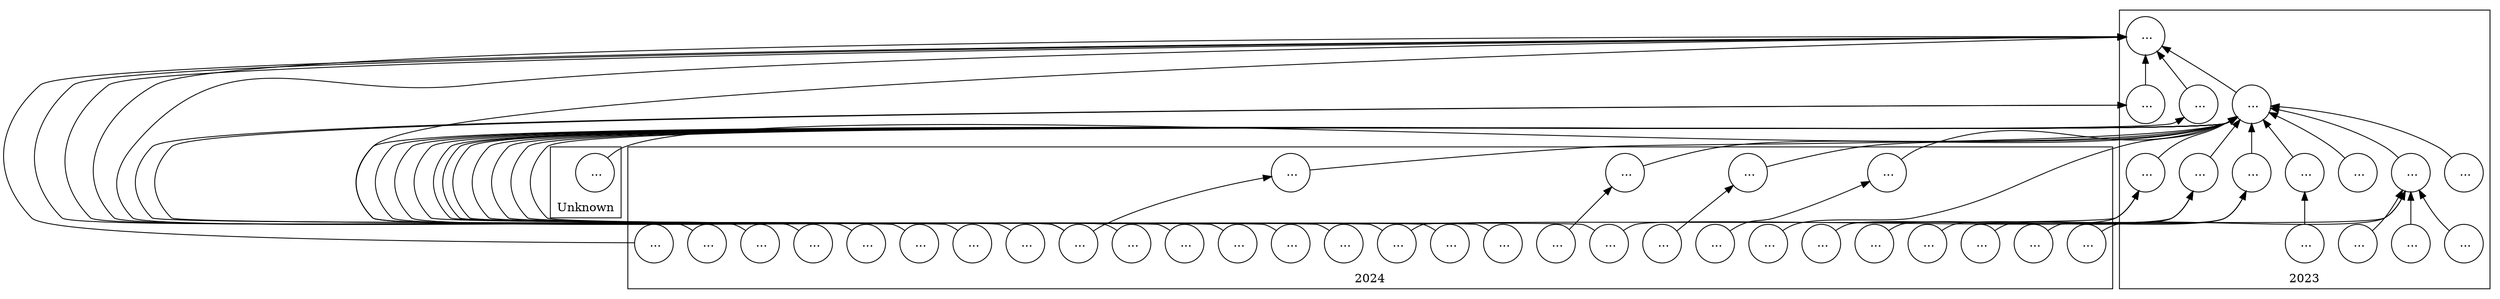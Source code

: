 digraph {
     rankdir=BT;
    "269604964" [label=" ...", shape=circle, href="https://www.semanticscholar.org/paper/1e8b9ed963a0f3c4268a609cea48d7527e6f088f", target="_blank", tooltip="title: A Philosophical Introduction to Language Models - Part II: The Way Forward \nauthors: Raphael Milliere, Cameron Buckner\npublished: 2024"];
    "267897510" [label=" ...", shape=circle, href="https://www.semanticscholar.org/paper/e6100eb9dc6667b24c26fcea683c139451e89652", target="_blank", tooltip="title: On the Multi-turn Instruction Following for Conversational Web Agents \nauthors: Yang Deng, Xuan Zhang, Wenxuan Zhang, Yifei Yuan, See-kiong Ng, Tat-Seng Chua\npublished: 2024"];
    "266874743" [label=" ...", shape=circle, href="https://www.semanticscholar.org/paper/e767597995d4c9c2a70b4567de49579966f73e74", target="_blank", tooltip="title: Generative Agent for Teacher Training: Designing Educational Problem-Solving
Simulations with Large Language Model-based Agents for Pre-Service Teachers \nauthors: Unggi Lee, Sanghyeok Lee, Junbo Koh, Yeil Jeong, Haewon Jung, Gyuri Byun, Jewoong Moon, Jieun Lim, †. HyeoncheolKim\npublished: Unknown"];
    "266899697" [label=" ...", shape=circle, href="https://www.semanticscholar.org/paper/09d75875813ecee343f81bdd90667df41d7b2b54", target="_blank", tooltip="title: MobileAgent: enhancing mobile control via human-machine interaction and SOP
integration \nauthors: Tinghe Ding\npublished: 2024"];
    "267626871" [label=" ...", shape=circle, href="https://www.semanticscholar.org/paper/44847844e3709eebd55185d3afe20f3c3b28f269", target="_blank", tooltip="title: Conversational Crowdsensing: A Parallel Intelligence Powered Novel Sensing
Approach \nauthors: Zhengqiu Zhu, Yong Zhao, Bin Chen, S. Qiu, Kai Xu, Quanjun Yin, Jin-Yu Huang, Zhong Liu, Fei-Yue Wang\npublished: 2024"];
    "264128263" [label=" ...", shape=circle, href="https://www.semanticscholar.org/paper/01a5d0ed2300ec86aa82d0e56222932f200ad692", target="_blank", tooltip="title: LLaMA Rider: Spurring Large Language Models to Explore the Open World \nauthors: Yicheng Feng, Yuxuan Wang, Jiazheng Liu, Sipeng Zheng, Zongqing Lu\npublished: 2023"];
    "261064713" [label=" ...", shape=circle, href="https://www.semanticscholar.org/paper/28c6ac721f54544162865f41c5692e70d61bccab", target="_blank", tooltip="title: A Survey on Large Language Model based Autonomous Agents \nauthors: Lei Wang, Chengbang Ma, Xueyang Feng, Zeyu Zhang, Hao-ran Yang, Jingsen Zhang, Zhi-Yang Chen, Jiakai Tang, Xu Chen, Yankai Lin, Wayne Xin Zhao, Zhewei Wei, Ji-rong Wen\npublished: 2023"];
    "263608648" [label=" ...", shape=circle, href="https://www.semanticscholar.org/paper/0bc95ed529fbc8a499dc6909937d5de04ed4266b", target="_blank", tooltip="title: Adapting LLM Agents with Universal Feedback in Communication \nauthors: Kuan Wang, Yadong Lu, Michael Santacroce, Yeyun Gong, Chao Zhang, Yelong Shen\npublished: 2023"];
    "268041451" [label=" ...", shape=circle, href="https://www.semanticscholar.org/paper/203574cdbb7ae35a44c40abeed414093a58b74bf", target="_blank", tooltip="title: Prospect Personalized Recommendation on Large Language Model-based Agent
Platform \nauthors: Jizhi Zhang, Keqin Bao, Wenjie Wang, Yang Zhang, Wentao Shi, Wanhong Xu, Fuli Feng, Tat-seng Chua\npublished: 2024"];
    "268819803" [label=" ...", shape=circle, href="https://www.semanticscholar.org/paper/ac8bc36c253c8593492afc2db620c01b152dc778", target="_blank", tooltip="title: LLM as a Mastermind: A Survey of Strategic Reasoning with Large Language Models \nauthors: Yadong Zhang, Shaoguang Mao, Tao Ge, Xun Wang, Adrian de Wynter, Yan Xia, Wenshan Wu, Ting Song, Man Lan, Furu Wei\npublished: 2024"];
    "265294905" [label=" ...", shape=circle, href="https://www.semanticscholar.org/paper/263a58f4fd32caca1dad2351af4d711aec451fe6", target="_blank", tooltip="title: Evil Geniuses: Delving into the Safety of LLM-based Agents \nauthors: Yu Tian, Xiao Yang, Jingyuan Zhang, Yinpeng Dong, Hang Su\npublished: 2023"];
    "267312444" [label=" ...", shape=circle, href="https://www.semanticscholar.org/paper/017069c05bf1362c3c593822fe9ee66b4dabb025", target="_blank", tooltip="title: Hierarchical Continual Reinforcement Learning via Large Language Model \nauthors: Chaofan Pan, Xin Yang, Hao Wang, Wei Wei, Tianrui Li\npublished: 2024"];
    "264935197" [label=" ...", shape=circle, href="https://www.semanticscholar.org/paper/8d32c7b768dec2fd42b5730de7b15f0a708187b0", target="_blank", tooltip="title: SAGE: Smart home Agent with Grounded Execution \nauthors: D. Rivkin, Francois RobertHogan, Amal Feriani, Abhisek Konar, Adam Sigal, Steve Liu, Gregory Dudek\npublished: 2023"];
    "267412469" [label=" ...", shape=circle, href="https://www.semanticscholar.org/paper/96e614f3dd764ede22f32d8c7e41a3ff0d41b2ab", target="_blank", tooltip="title: CodeAgent: Collaborative Agents for Software Engineering \nauthors: Daniel Tang, Zhenghan Chen, Kisub Kim, Yewei Song, Haoye Tian, Saad Ezzini, Yongfeng Huang, Jacques Klein, Tegawendé F. Bissyandé\npublished: 2024"];
    "263671545" [label=" ...", shape=circle, href="https://www.semanticscholar.org/paper/6d828a7aace632477c5d89c1d4e2182645030b85", target="_blank", tooltip="title: Balancing Autonomy and Alignment: A Multi-Dimensional Taxonomy for Autonomous
LLM-powered Multi-Agent Architectures \nauthors: Thorsten Händler\npublished: 2023"];
    "268510267" [label=" ...", shape=circle, href="https://www.semanticscholar.org/paper/1404b3cf9649ed6a933d06cb9ea3610ff8bc031c", target="_blank", tooltip="title: A Survey on Game Playing Agents and Large Models: Methods, Applications, and
Challenges \nauthors: Xinrun Xu, Yuxin Wang, Chaoyi Xu, Ziluo Ding, Jiechuan Jiang, Zhiming Ding, Börje F. Karlsson\npublished: 2024"];
    "267365525" [label=" ...", shape=circle, href="https://www.semanticscholar.org/paper/2985af7568176c4c229e552cb0acaaf3502432df", target="_blank", tooltip="title: Computational Experiments Meet Large Language Model Based Agents: A Survey and
Perspective \nauthors: Qun Ma, Xiao Xue, Deyu Zhou, Xiangning Yu, Donghua Liu, Xuwen Zhang, Zihan Zhao, Yifan Shen, Peilin Ji, Juanjuan Li, Gang Wang, Wanpeng Ma\npublished: 2024"];
    "269293320" [label=" ...", shape=circle, href="https://www.semanticscholar.org/paper/b6ab16c8eade03a39830493071d99fc48a736fac", target="_blank", tooltip="title: A Survey on the Memory Mechanism of Large Language Model based Agents \nauthors: Zeyu Zhang, Xiaohe Bo, Chen Ma, Rui Li, Xu Chen, Quanyu Dai, Jieming Zhu, Zhenhua Dong, Ji-Rong Wen\npublished: 2024"];
    "261682230" [label=" ...", shape=circle, href="https://www.semanticscholar.org/paper/443089da371f96f9d96d34f3f99179f3b251b050", target="_blank", tooltip="title: Unleashing the Power of Graph Learning through LLM-based Autonomous Agents \nauthors: Lanning Wei, Zhiqiang He, Huan Zhao, Quanming Yao\npublished: 2023"];
    "269187633" [label=" ...", shape=circle, href="https://www.semanticscholar.org/paper/25ae2fce719c6f6f0b09de1e0f917a7b719e5e99", target="_blank", tooltip="title: The Landscape of Emerging AI Agent Architectures for Reasoning, Planning, and
Tool Calling: A Survey \nauthors: Tula Masterman, Sandi Besen, Mason Sawtell, Alex Chao\npublished: 2024"];
    "266362356" [label=" ...", shape=circle, href="https://www.semanticscholar.org/paper/592ac35991e583fc37c26ee6659d2deb85142ad9", target="_blank", tooltip="title: Large Language Models Empowered Agent-based Modeling and Simulation: A Survey
and Perspectives \nauthors: Chen Gao, Xiaochong Lan, Nian Li, Yuan Yuan, Jingtao Ding, Zhilun Zhou, Fengli Xu, Yong Li\npublished: 2023"];
    "263620781" [label=" ...", shape=circle, href="https://www.semanticscholar.org/paper/3fe940a1f121f083cb90c568fc6fa2951bb27dda", target="_blank", tooltip="title: Self-Taught Optimizer (STOP): Recursively Self-Improving Code Generation \nauthors: E. Zelikman, Eliana Lorch, Lester Mackey, A. Kalai\npublished: 2023"];
    "269293007" [label=" ...", shape=circle, href="https://www.semanticscholar.org/paper/5be7e6b04c5a240cff340034aae2b57c677e211f", target="_blank", tooltip="title: A Survey on Efficient Inference for Large Language Models \nauthors: Zixuan Zhou, Xuefei Ning, Ke Hong, Tianyu Fu, Jiaming Xu, Shiyao Li, Yuming Lou, Luning Wang, Zhihang Yuan, Xiuhong Li, Shengen Yan, Guohao Dai, Xiao-Ping Zhang, Yuhan Dong, Yu Wang\npublished: 2024"];
    "268681456" [label=" ...", shape=circle, href="https://www.semanticscholar.org/paper/df82a510c4a355506c4ec733a050570efe2ebe7d", target="_blank", tooltip="title: When LLM-based Code Generation Meets the Software Development Process \nauthors: Feng Lin, Dong Jae Kim, Tse-Husn Chen\npublished: 2024"];
    "265368095" [label=" ...", shape=circle, href="https://www.semanticscholar.org/paper/4365b9c433eadcf9633568a6e6ad019f5b147650", target="_blank", tooltip="title: A Taxonomy for Autonomous LLM-Powered Multi-Agent Architectures \nauthors: Thorsten Händler\npublished: 2023"];
    "268691360" [label=" ...", shape=circle, href="https://www.semanticscholar.org/paper/b78adeffd4ab17a690e537ada53ddb85940f1015", target="_blank", tooltip="title: Depending on yourself when you should: Mentoring LLM with RL agents to become
the master in cybersecurity games \nauthors: Yikuan Yan, Yaolun Zhang, Keman Huang\npublished: 2024"];
    "268856673" [label=" ...", shape=circle, href="https://www.semanticscholar.org/paper/c35b8dad08e11a77c249c0aed2b2f7f9ba853acd", target="_blank", tooltip="title: A Survey on Large Language Model-Based Game Agents \nauthors: Sihao Hu, Tiansheng Huang, Fatih Ilhan, S. Tekin, Gaowen Liu, R. Kompella, Ling Liu\npublished: 2024"];
    "266818453" [label=" ...", shape=circle, href="https://www.semanticscholar.org/paper/efcb8cfc8db63c0e71461ea960e0d63882aca7ee", target="_blank", tooltip="title: From LLM to Conversational Agent: A Memory Enhanced Architecture with
Fine-Tuning of Large Language Models \nauthors: Na Liu, Liangyu Chen, Xiaoyu Tian, Wei Zou, Kaijiang Chen, Ming Cui\npublished: 2024"];
    "261556862" [label=" ...", shape=circle, href="https://www.semanticscholar.org/paper/e4bb1b1f97711a7634bf4bff72c56891be2222e6", target="_blank", tooltip="title: Cognitive Architectures for Language Agents \nauthors: T. Sumers, Shunyu Yao, Karthik Narasimhan, Thomas L. Griffiths\npublished: 2023"];
    "267626970" [label=" ...", shape=circle, href="https://www.semanticscholar.org/paper/cc6c0e6dda4f7f1cbef98fe73f618ce4f6163d51", target="_blank", tooltip="title: Towards Unified Alignment Between Agents, Humans, and Environment \nauthors: Zonghan Yang, An Liu, Zijun Liu, Kai Liu, Fangzhou Xiong, Yile Wang, Zeyuan Yang, Qingyuan Hu, Xinrui Chen, Zhenhe Zhang, Fuwen Luo, Zhicheng Guo, Peng Li, Yang Liu\npublished: 2024"];
    "267412980" [label=" ...", shape=circle, href="https://www.semanticscholar.org/paper/8f070e301979732e0dd73f6aa6170309cf73aa7d", target="_blank", tooltip="title: Large Language Model based Multi-Agents: A Survey of Progress and Challenges \nauthors: Taicheng Guo, Xiuying Chen, Yaqi Wang, Ruidi Chang, Shichao Pei, N. Chawla, Olaf Wiest, Xiangliang Zhang\npublished: 2024"];
    "267211955" [label=" ...", shape=circle, href="https://www.semanticscholar.org/paper/48fd140ea0f625471cb1018cbd743dc13eb7fca3", target="_blank", tooltip="title: Towards Uncertainty-Aware Language Agent \nauthors: Jiuzhou Han, W. Buntine, Ehsan Shareghi\npublished: 2024"];
    "265295180" [label=" ...", shape=circle, href="https://www.semanticscholar.org/paper/6fa0677731184444df0e1fc8070938419cd6da47", target="_blank", tooltip="title: Igniting Language Intelligence: The Hitchhiker's Guide From Chain-of-Thought
Reasoning to Language Agents \nauthors: Zhuosheng Zhang, Yao Yao, Aston Zhang, Xiangru Tang, Xinbei Ma, Zhiwei He, Yiming Wang, Mark B. Gerstein, Rui Wang, Gongshen Liu, Hai Zhao\npublished: 2023"];
    "269005050" [label=" ...", shape=circle, href="https://www.semanticscholar.org/paper/128b95f2bb77c8268e68e44c171e701221e7676f", target="_blank", tooltip="title: Exploring Autonomous Agents through the Lens of Large Language Models: A Review \nauthors: Saikat Barua\npublished: 2024"];
    "267412705" [label=" ...", shape=circle, href="https://www.semanticscholar.org/paper/687397ab709d98476205ed36ecd3f1e01ee7dbae", target="_blank", tooltip="title: Large Language Model Agent for Hyper-Parameter Optimization \nauthors: Siyi Liu, Chen Gao, Yong Li\npublished: 2024"];
    "268680458" [label=" ...", shape=circle, href="https://www.semanticscholar.org/paper/704cfb773c96f61697da2ee153d291940ebeda12", target="_blank", tooltip="title: Harnessing the power of LLMs for normative reasoning in MASs \nauthors: B. Savarimuthu, Surangika Ranathunga, Stephen Cranefield\npublished: 2024"];
    "267500832" [label=" ...", shape=circle, href="https://www.semanticscholar.org/paper/7eff8e646fe0d76f196e637d8e86ee0ea64561af", target="_blank", tooltip="title: Hi-Core: Hierarchical Knowledge Transfer for Continual Reinforcement Learning \nauthors: Chaofan Pan, Xin Yang, Hao Wang, Wei Wei, Tianrui Li\npublished: 2024"];
    "263310339" [label=" ...", shape=circle, href="https://www.semanticscholar.org/paper/c74e9642ec71c6dfaadd3b8638c110d4048ff53e", target="_blank", tooltip="title: Suspicion-Agent: Playing Imperfect Information Games with Theory of Mind Aware
GPT-4 \nauthors: Jiaxian Guo, Bo Yang, Paul Yoo, Bill Yuchen Lin, Yusuke Iwasawa, Yutaka Matsuo\npublished: 2023"];
    "269214272" [label=" ...", shape=circle, href="https://www.semanticscholar.org/paper/273b72d9998e06a7ceb1bf9405a0d274cd088800", target="_blank", tooltip="title: AgentCoord: Visually Exploring Coordination Strategy for LLM-based Multi-Agent
Collaboration \nauthors: Bo Pan, Jiaying Lu, Ke Wang, Li Zheng, Zhen Wen, Yingchaojie Feng, Minfeng Zhu, Wei Chen\npublished: 2024"];
    "267028700" [label=" ...", shape=circle, href="https://www.semanticscholar.org/paper/b746a0a800557e000c360f4f5cc01e8741624087", target="_blank", tooltip="title: AttackEval: How to Evaluate the Effectiveness of Jailbreak Attacking on Large
Language Models \nauthors: Dong Shu, Mingyu Jin, Suiyuan Zhu, Beichen Wang, Zihao Zhou, Chong Zhang, Yongfeng Zhang\npublished: 2024"];
    "268691664" [label=" ...", shape=circle, href="https://www.semanticscholar.org/paper/006c4c7470566327e5b02b94936d0be0033fc9f5", target="_blank", tooltip="title: MAGIS: LLM-Based Multi-Agent Framework for GitHub Issue Resolution \nauthors: Wei Tao, Yucheng Zhou, Wenqiang Zhang, Yu-Xi Cheng\npublished: 2024"];
    "267751102" [label=" ...", shape=circle, href="https://www.semanticscholar.org/paper/396ea10d3ab89da41d02693d7165c4b98ecbb5f3", target="_blank", tooltip="title: Puzzle Solving using Reasoning of Large Language Models: A Survey \nauthors: Panagiotis Giadikiaroglou, Maria Lymperaiou, Giorgos Filandrianos, G. Stamou\npublished: 2024"];
    "266999556" [label=" ...", shape=circle, href="https://www.semanticscholar.org/paper/3793a5f435fef59a901f5ba0d8ef43df88d97161", target="_blank", tooltip="title: CodeAgent: Enhancing Code Generation with Tool-Integrated Agent Systems for
Real-World Repo-level Coding Challenges \nauthors: Kechi Zhang, Jia Li, Ge Li, Xianjie Shi, Zhi Jin\npublished: 2024"];
    "259936967" [label=" ...", shape=circle, href="https://www.semanticscholar.org/paper/4747e72c5bc706c50e76953188f0144df18992d0", target="_blank", tooltip="title: Communicative Agents for Software Development \nauthors: Chen Qian, Xin Cong, Cheng Yang, Weize Chen, Yusheng Su, Juyuan Xu, Zhiyuan Liu, Maosong Sun, Wei Liu\npublished: 2023"];
    "267658120" [label=" ...", shape=circle, href="https://www.semanticscholar.org/paper/e79671a83e25288fedd897e1c9e6152f70f7f52e", target="_blank", tooltip="title: Attacks, Defenses and Evaluations for LLM Conversation Safety: A Survey \nauthors: Zhichen Dong, Zhanhui Zhou, Chao Yang, Jing Shao, Yu Qiao\npublished: 2024"];
    "268680662" [label=" ...", shape=circle, href="https://www.semanticscholar.org/paper/fbbb3fcb8b52a58108ca4d836038a1a0e2e8ba32", target="_blank", tooltip="title: Norm Violation Detection in Multi-Agent Systems using Large Language Models: A
Pilot Study \nauthors: Shawn He, Surangika Ranathunga, Stephen Cranefield, B. Savarimuthu\npublished: 2024"];
    "265212890" [label=" ...", shape=circle, href="https://www.semanticscholar.org/paper/03f3801956fc4cc026860568670f9f65ed29b192", target="_blank", tooltip="title: Towards A Unified View of Answer Calibration for Multi-Step Reasoning \nauthors: Shumin Deng, Ningyu Zhang, Nay Oo, Bryan Hooi\npublished: 2023"];
    "267751452" [label=" ...", shape=circle, href="https://www.semanticscholar.org/paper/e785b33b3367015db69657f37f98402f27a198df", target="_blank", tooltip="title: Towards Versatile Graph Learning Approach: from the Perspective of Large
Language Models \nauthors: Lanning Wei, Jun Gao, Huan Zhao, Quanming Yao\npublished: 2024"];
     subgraph cluster_0 {
           rank=same;
           label="2023";
      261064713;
      259936967;
      266362356;
      261064713;
      264935197;
      261064713;
      261682230;
      261556862;
      263620781;
      259936967;
      261064713;
      263310339;
      261064713;
      261064713;
      259936967;
      261064713;
      259936967;
      261064713;
      261064713;
      264128263;
      259936967;
      261064713;
      261556862;
      265294905;
      263671545;
      265368095;
      264128263;
      259936967;
      261064713;
      261064713;
      263310339;
      261064713;
      261682230;
      266362356;
      261064713;
      261064713;
      261556862;
      263608648;
      265294905;
      259936967;
      265294905;
      264128263;
      261556862;
      265295180;
      261556862;
      261064713;
      261064713;
      265212890;
      261064713;
      261064713;
      263310339;
      261064713;
      261556862;
      261064713;
      261064713;
      263671545;
      261064713;
      259936967;
      259936967;
      261682230;
      261064713;
     }     subgraph cluster_1 {
           rank=same;
           label="2024";
      269604964;
      269293320;
      267751452;
      268819803;
      266999556;
      268691360;
      266999556;
      269293320;
      269214272;
      268041451;
      267412469;
      267412980;
      267626970;
      267658120;
      268510267;
      267365525;
      268680458;
      266818453;
      267751102;
      267500832;
      267751452;
      268819803;
      266899697;
      269293320;
      267412980;
      269293007;
      267028700;
      268856673;
      267211955;
      267897510;
      267312444;
      268680458;
      268680662;
      269005050;
      266818453;
      269187633;
      267626871;
      268681456;
      268691664;
      267412705;
     }     subgraph cluster_2 {
           rank=same;
           label="Unknown";
      266874743;
     }    "269604964" -> "261064713";
    "266362356" -> "259936967";
    "264935197" -> "261064713";
    "261682230" -> "261064713";
    "263620781" -> "261556862";
    "269293320" -> "259936967";
    "267751452" -> "261064713";
    "268819803" -> "263310339";
    "266999556" -> "261064713";
    "268691360" -> "261064713";
    "269293320" -> "266999556";
    "269214272" -> "259936967";
    "268041451" -> "261064713";
    "261064713" -> "259936967";
    "264128263" -> "261064713";
    "267412469" -> "259936967";
    "267412980" -> "261064713";
    "267626970" -> "261556862";
    "267658120" -> "265294905";
    "265368095" -> "263671545";
    "268510267" -> "264128263";
    "267365525" -> "259936967";
    "268680458" -> "261064713";
    "266818453" -> "261064713";
    "267751102" -> "263310339";
    "267500832" -> "261064713";
    "267751452" -> "261682230";
    "268819803" -> "266362356";
    "266899697" -> "261064713";
    "269293320" -> "261064713";
    "263608648" -> "261556862";
    "269293007" -> "267412980";
    "267028700" -> "265294905";
    "265294905" -> "259936967";
    "268856673" -> "264128263";
    "265295180" -> "261556862";
    "267211955" -> "261556862";
    "267897510" -> "261064713";
    "265212890" -> "261064713";
    "267312444" -> "261064713";
    "263310339" -> "261064713";
    "268680662" -> "268680458";
    "261556862" -> "261064713";
    "269005050" -> "261064713";
    "263671545" -> "261064713";
    "269187633" -> "266818453";
    "267626871" -> "261064713";
    "268681456" -> "259936967";
    "268691664" -> "259936967";
    "267412705" -> "261682230";
    "266874743" -> "261064713";
}
